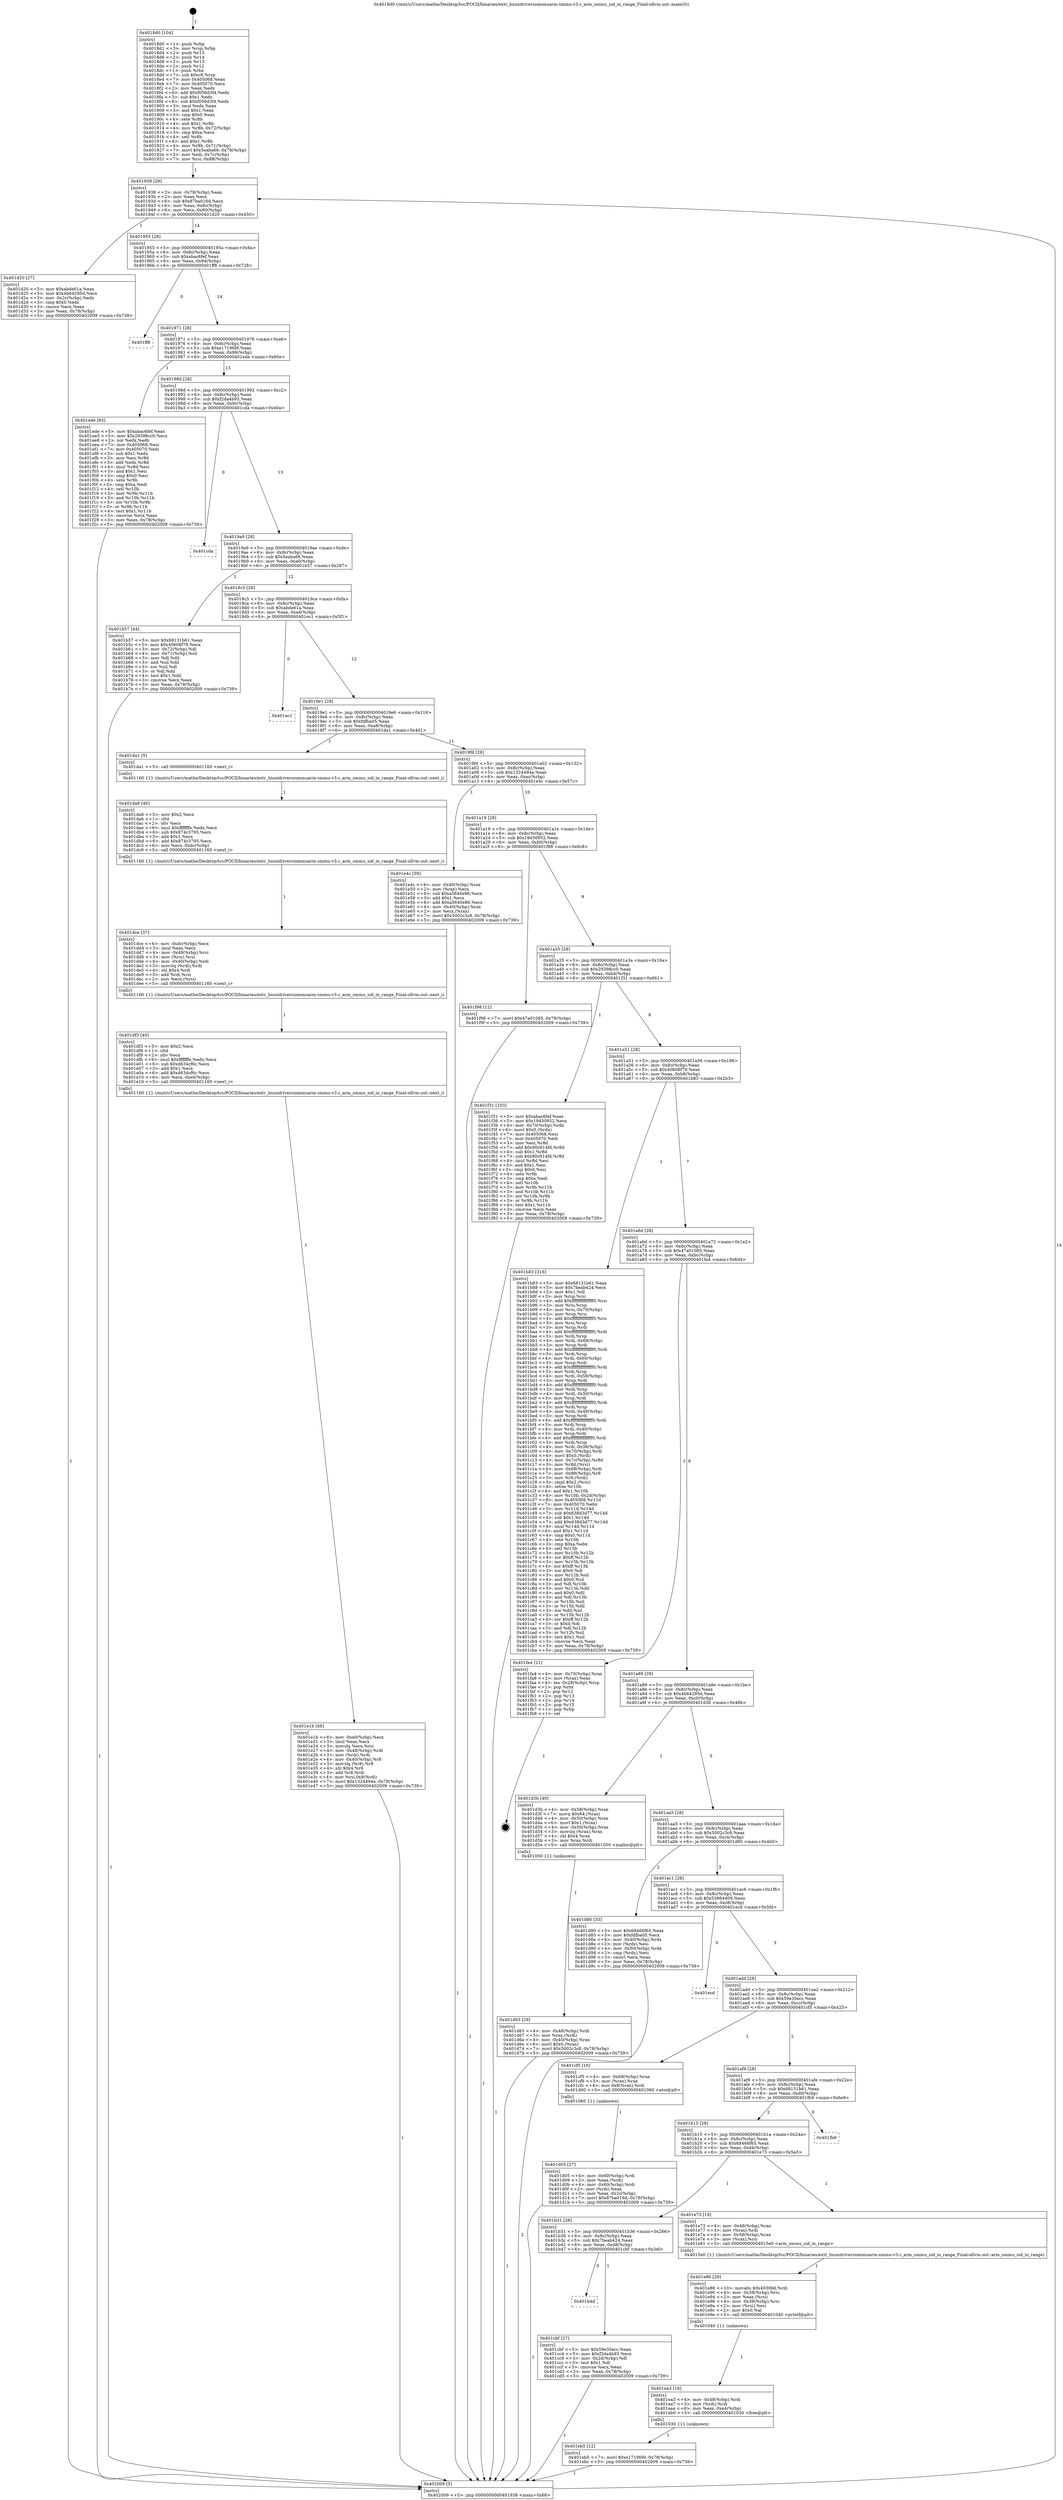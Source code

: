 digraph "0x4018d0" {
  label = "0x4018d0 (/mnt/c/Users/mathe/Desktop/tcc/POCII/binaries/extr_linuxdriversiommuarm-smmu-v3.c_arm_smmu_sid_in_range_Final-ollvm.out::main(0))"
  labelloc = "t"
  node[shape=record]

  Entry [label="",width=0.3,height=0.3,shape=circle,fillcolor=black,style=filled]
  "0x401938" [label="{
     0x401938 [29]\l
     | [instrs]\l
     &nbsp;&nbsp;0x401938 \<+3\>: mov -0x78(%rbp),%eax\l
     &nbsp;&nbsp;0x40193b \<+2\>: mov %eax,%ecx\l
     &nbsp;&nbsp;0x40193d \<+6\>: sub $0x87ba016d,%ecx\l
     &nbsp;&nbsp;0x401943 \<+6\>: mov %eax,-0x8c(%rbp)\l
     &nbsp;&nbsp;0x401949 \<+6\>: mov %ecx,-0x90(%rbp)\l
     &nbsp;&nbsp;0x40194f \<+6\>: je 0000000000401d20 \<main+0x450\>\l
  }"]
  "0x401d20" [label="{
     0x401d20 [27]\l
     | [instrs]\l
     &nbsp;&nbsp;0x401d20 \<+5\>: mov $0xabde61a,%eax\l
     &nbsp;&nbsp;0x401d25 \<+5\>: mov $0x4b64295d,%ecx\l
     &nbsp;&nbsp;0x401d2a \<+3\>: mov -0x2c(%rbp),%edx\l
     &nbsp;&nbsp;0x401d2d \<+3\>: cmp $0x0,%edx\l
     &nbsp;&nbsp;0x401d30 \<+3\>: cmove %ecx,%eax\l
     &nbsp;&nbsp;0x401d33 \<+3\>: mov %eax,-0x78(%rbp)\l
     &nbsp;&nbsp;0x401d36 \<+5\>: jmp 0000000000402009 \<main+0x739\>\l
  }"]
  "0x401955" [label="{
     0x401955 [28]\l
     | [instrs]\l
     &nbsp;&nbsp;0x401955 \<+5\>: jmp 000000000040195a \<main+0x8a\>\l
     &nbsp;&nbsp;0x40195a \<+6\>: mov -0x8c(%rbp),%eax\l
     &nbsp;&nbsp;0x401960 \<+5\>: sub $0xabac6fef,%eax\l
     &nbsp;&nbsp;0x401965 \<+6\>: mov %eax,-0x94(%rbp)\l
     &nbsp;&nbsp;0x40196b \<+6\>: je 0000000000401ff8 \<main+0x728\>\l
  }"]
  Exit [label="",width=0.3,height=0.3,shape=circle,fillcolor=black,style=filled,peripheries=2]
  "0x401ff8" [label="{
     0x401ff8\l
  }", style=dashed]
  "0x401971" [label="{
     0x401971 [28]\l
     | [instrs]\l
     &nbsp;&nbsp;0x401971 \<+5\>: jmp 0000000000401976 \<main+0xa6\>\l
     &nbsp;&nbsp;0x401976 \<+6\>: mov -0x8c(%rbp),%eax\l
     &nbsp;&nbsp;0x40197c \<+5\>: sub $0xe1719fd9,%eax\l
     &nbsp;&nbsp;0x401981 \<+6\>: mov %eax,-0x98(%rbp)\l
     &nbsp;&nbsp;0x401987 \<+6\>: je 0000000000401ede \<main+0x60e\>\l
  }"]
  "0x401eb5" [label="{
     0x401eb5 [12]\l
     | [instrs]\l
     &nbsp;&nbsp;0x401eb5 \<+7\>: movl $0xe1719fd9,-0x78(%rbp)\l
     &nbsp;&nbsp;0x401ebc \<+5\>: jmp 0000000000402009 \<main+0x739\>\l
  }"]
  "0x401ede" [label="{
     0x401ede [83]\l
     | [instrs]\l
     &nbsp;&nbsp;0x401ede \<+5\>: mov $0xabac6fef,%eax\l
     &nbsp;&nbsp;0x401ee3 \<+5\>: mov $0x29398cc0,%ecx\l
     &nbsp;&nbsp;0x401ee8 \<+2\>: xor %edx,%edx\l
     &nbsp;&nbsp;0x401eea \<+7\>: mov 0x405068,%esi\l
     &nbsp;&nbsp;0x401ef1 \<+7\>: mov 0x405070,%edi\l
     &nbsp;&nbsp;0x401ef8 \<+3\>: sub $0x1,%edx\l
     &nbsp;&nbsp;0x401efb \<+3\>: mov %esi,%r8d\l
     &nbsp;&nbsp;0x401efe \<+3\>: add %edx,%r8d\l
     &nbsp;&nbsp;0x401f01 \<+4\>: imul %r8d,%esi\l
     &nbsp;&nbsp;0x401f05 \<+3\>: and $0x1,%esi\l
     &nbsp;&nbsp;0x401f08 \<+3\>: cmp $0x0,%esi\l
     &nbsp;&nbsp;0x401f0b \<+4\>: sete %r9b\l
     &nbsp;&nbsp;0x401f0f \<+3\>: cmp $0xa,%edi\l
     &nbsp;&nbsp;0x401f12 \<+4\>: setl %r10b\l
     &nbsp;&nbsp;0x401f16 \<+3\>: mov %r9b,%r11b\l
     &nbsp;&nbsp;0x401f19 \<+3\>: and %r10b,%r11b\l
     &nbsp;&nbsp;0x401f1c \<+3\>: xor %r10b,%r9b\l
     &nbsp;&nbsp;0x401f1f \<+3\>: or %r9b,%r11b\l
     &nbsp;&nbsp;0x401f22 \<+4\>: test $0x1,%r11b\l
     &nbsp;&nbsp;0x401f26 \<+3\>: cmovne %ecx,%eax\l
     &nbsp;&nbsp;0x401f29 \<+3\>: mov %eax,-0x78(%rbp)\l
     &nbsp;&nbsp;0x401f2c \<+5\>: jmp 0000000000402009 \<main+0x739\>\l
  }"]
  "0x40198d" [label="{
     0x40198d [28]\l
     | [instrs]\l
     &nbsp;&nbsp;0x40198d \<+5\>: jmp 0000000000401992 \<main+0xc2\>\l
     &nbsp;&nbsp;0x401992 \<+6\>: mov -0x8c(%rbp),%eax\l
     &nbsp;&nbsp;0x401998 \<+5\>: sub $0xf2da4b93,%eax\l
     &nbsp;&nbsp;0x40199d \<+6\>: mov %eax,-0x9c(%rbp)\l
     &nbsp;&nbsp;0x4019a3 \<+6\>: je 0000000000401cda \<main+0x40a\>\l
  }"]
  "0x401ea3" [label="{
     0x401ea3 [18]\l
     | [instrs]\l
     &nbsp;&nbsp;0x401ea3 \<+4\>: mov -0x48(%rbp),%rdi\l
     &nbsp;&nbsp;0x401ea7 \<+3\>: mov (%rdi),%rdi\l
     &nbsp;&nbsp;0x401eaa \<+6\>: mov %eax,-0xe4(%rbp)\l
     &nbsp;&nbsp;0x401eb0 \<+5\>: call 0000000000401030 \<free@plt\>\l
     | [calls]\l
     &nbsp;&nbsp;0x401030 \{1\} (unknown)\l
  }"]
  "0x401cda" [label="{
     0x401cda\l
  }", style=dashed]
  "0x4019a9" [label="{
     0x4019a9 [28]\l
     | [instrs]\l
     &nbsp;&nbsp;0x4019a9 \<+5\>: jmp 00000000004019ae \<main+0xde\>\l
     &nbsp;&nbsp;0x4019ae \<+6\>: mov -0x8c(%rbp),%eax\l
     &nbsp;&nbsp;0x4019b4 \<+5\>: sub $0x5eaba66,%eax\l
     &nbsp;&nbsp;0x4019b9 \<+6\>: mov %eax,-0xa0(%rbp)\l
     &nbsp;&nbsp;0x4019bf \<+6\>: je 0000000000401b57 \<main+0x287\>\l
  }"]
  "0x401e86" [label="{
     0x401e86 [29]\l
     | [instrs]\l
     &nbsp;&nbsp;0x401e86 \<+10\>: movabs $0x4030b6,%rdi\l
     &nbsp;&nbsp;0x401e90 \<+4\>: mov -0x38(%rbp),%rsi\l
     &nbsp;&nbsp;0x401e94 \<+2\>: mov %eax,(%rsi)\l
     &nbsp;&nbsp;0x401e96 \<+4\>: mov -0x38(%rbp),%rsi\l
     &nbsp;&nbsp;0x401e9a \<+2\>: mov (%rsi),%esi\l
     &nbsp;&nbsp;0x401e9c \<+2\>: mov $0x0,%al\l
     &nbsp;&nbsp;0x401e9e \<+5\>: call 0000000000401040 \<printf@plt\>\l
     | [calls]\l
     &nbsp;&nbsp;0x401040 \{1\} (unknown)\l
  }"]
  "0x401b57" [label="{
     0x401b57 [44]\l
     | [instrs]\l
     &nbsp;&nbsp;0x401b57 \<+5\>: mov $0x68131b61,%eax\l
     &nbsp;&nbsp;0x401b5c \<+5\>: mov $0x40608f79,%ecx\l
     &nbsp;&nbsp;0x401b61 \<+3\>: mov -0x72(%rbp),%dl\l
     &nbsp;&nbsp;0x401b64 \<+4\>: mov -0x71(%rbp),%sil\l
     &nbsp;&nbsp;0x401b68 \<+3\>: mov %dl,%dil\l
     &nbsp;&nbsp;0x401b6b \<+3\>: and %sil,%dil\l
     &nbsp;&nbsp;0x401b6e \<+3\>: xor %sil,%dl\l
     &nbsp;&nbsp;0x401b71 \<+3\>: or %dl,%dil\l
     &nbsp;&nbsp;0x401b74 \<+4\>: test $0x1,%dil\l
     &nbsp;&nbsp;0x401b78 \<+3\>: cmovne %ecx,%eax\l
     &nbsp;&nbsp;0x401b7b \<+3\>: mov %eax,-0x78(%rbp)\l
     &nbsp;&nbsp;0x401b7e \<+5\>: jmp 0000000000402009 \<main+0x739\>\l
  }"]
  "0x4019c5" [label="{
     0x4019c5 [28]\l
     | [instrs]\l
     &nbsp;&nbsp;0x4019c5 \<+5\>: jmp 00000000004019ca \<main+0xfa\>\l
     &nbsp;&nbsp;0x4019ca \<+6\>: mov -0x8c(%rbp),%eax\l
     &nbsp;&nbsp;0x4019d0 \<+5\>: sub $0xabde61a,%eax\l
     &nbsp;&nbsp;0x4019d5 \<+6\>: mov %eax,-0xa4(%rbp)\l
     &nbsp;&nbsp;0x4019db \<+6\>: je 0000000000401ec1 \<main+0x5f1\>\l
  }"]
  "0x402009" [label="{
     0x402009 [5]\l
     | [instrs]\l
     &nbsp;&nbsp;0x402009 \<+5\>: jmp 0000000000401938 \<main+0x68\>\l
  }"]
  "0x4018d0" [label="{
     0x4018d0 [104]\l
     | [instrs]\l
     &nbsp;&nbsp;0x4018d0 \<+1\>: push %rbp\l
     &nbsp;&nbsp;0x4018d1 \<+3\>: mov %rsp,%rbp\l
     &nbsp;&nbsp;0x4018d4 \<+2\>: push %r15\l
     &nbsp;&nbsp;0x4018d6 \<+2\>: push %r14\l
     &nbsp;&nbsp;0x4018d8 \<+2\>: push %r13\l
     &nbsp;&nbsp;0x4018da \<+2\>: push %r12\l
     &nbsp;&nbsp;0x4018dc \<+1\>: push %rbx\l
     &nbsp;&nbsp;0x4018dd \<+7\>: sub $0xc8,%rsp\l
     &nbsp;&nbsp;0x4018e4 \<+7\>: mov 0x405068,%eax\l
     &nbsp;&nbsp;0x4018eb \<+7\>: mov 0x405070,%ecx\l
     &nbsp;&nbsp;0x4018f2 \<+2\>: mov %eax,%edx\l
     &nbsp;&nbsp;0x4018f4 \<+6\>: add $0xf056d3f4,%edx\l
     &nbsp;&nbsp;0x4018fa \<+3\>: sub $0x1,%edx\l
     &nbsp;&nbsp;0x4018fd \<+6\>: sub $0xf056d3f4,%edx\l
     &nbsp;&nbsp;0x401903 \<+3\>: imul %edx,%eax\l
     &nbsp;&nbsp;0x401906 \<+3\>: and $0x1,%eax\l
     &nbsp;&nbsp;0x401909 \<+3\>: cmp $0x0,%eax\l
     &nbsp;&nbsp;0x40190c \<+4\>: sete %r8b\l
     &nbsp;&nbsp;0x401910 \<+4\>: and $0x1,%r8b\l
     &nbsp;&nbsp;0x401914 \<+4\>: mov %r8b,-0x72(%rbp)\l
     &nbsp;&nbsp;0x401918 \<+3\>: cmp $0xa,%ecx\l
     &nbsp;&nbsp;0x40191b \<+4\>: setl %r8b\l
     &nbsp;&nbsp;0x40191f \<+4\>: and $0x1,%r8b\l
     &nbsp;&nbsp;0x401923 \<+4\>: mov %r8b,-0x71(%rbp)\l
     &nbsp;&nbsp;0x401927 \<+7\>: movl $0x5eaba66,-0x78(%rbp)\l
     &nbsp;&nbsp;0x40192e \<+3\>: mov %edi,-0x7c(%rbp)\l
     &nbsp;&nbsp;0x401931 \<+7\>: mov %rsi,-0x88(%rbp)\l
  }"]
  "0x401e1b" [label="{
     0x401e1b [49]\l
     | [instrs]\l
     &nbsp;&nbsp;0x401e1b \<+6\>: mov -0xe0(%rbp),%ecx\l
     &nbsp;&nbsp;0x401e21 \<+3\>: imul %eax,%ecx\l
     &nbsp;&nbsp;0x401e24 \<+3\>: movslq %ecx,%rsi\l
     &nbsp;&nbsp;0x401e27 \<+4\>: mov -0x48(%rbp),%rdi\l
     &nbsp;&nbsp;0x401e2b \<+3\>: mov (%rdi),%rdi\l
     &nbsp;&nbsp;0x401e2e \<+4\>: mov -0x40(%rbp),%r8\l
     &nbsp;&nbsp;0x401e32 \<+3\>: movslq (%r8),%r8\l
     &nbsp;&nbsp;0x401e35 \<+4\>: shl $0x4,%r8\l
     &nbsp;&nbsp;0x401e39 \<+3\>: add %r8,%rdi\l
     &nbsp;&nbsp;0x401e3c \<+4\>: mov %rsi,0x8(%rdi)\l
     &nbsp;&nbsp;0x401e40 \<+7\>: movl $0x1324494a,-0x78(%rbp)\l
     &nbsp;&nbsp;0x401e47 \<+5\>: jmp 0000000000402009 \<main+0x739\>\l
  }"]
  "0x401ec1" [label="{
     0x401ec1\l
  }", style=dashed]
  "0x4019e1" [label="{
     0x4019e1 [28]\l
     | [instrs]\l
     &nbsp;&nbsp;0x4019e1 \<+5\>: jmp 00000000004019e6 \<main+0x116\>\l
     &nbsp;&nbsp;0x4019e6 \<+6\>: mov -0x8c(%rbp),%eax\l
     &nbsp;&nbsp;0x4019ec \<+5\>: sub $0xfdfba05,%eax\l
     &nbsp;&nbsp;0x4019f1 \<+6\>: mov %eax,-0xa8(%rbp)\l
     &nbsp;&nbsp;0x4019f7 \<+6\>: je 0000000000401da1 \<main+0x4d1\>\l
  }"]
  "0x401df3" [label="{
     0x401df3 [40]\l
     | [instrs]\l
     &nbsp;&nbsp;0x401df3 \<+5\>: mov $0x2,%ecx\l
     &nbsp;&nbsp;0x401df8 \<+1\>: cltd\l
     &nbsp;&nbsp;0x401df9 \<+2\>: idiv %ecx\l
     &nbsp;&nbsp;0x401dfb \<+6\>: imul $0xfffffffe,%edx,%ecx\l
     &nbsp;&nbsp;0x401e01 \<+6\>: sub $0xd634cf6c,%ecx\l
     &nbsp;&nbsp;0x401e07 \<+3\>: add $0x1,%ecx\l
     &nbsp;&nbsp;0x401e0a \<+6\>: add $0xd634cf6c,%ecx\l
     &nbsp;&nbsp;0x401e10 \<+6\>: mov %ecx,-0xe0(%rbp)\l
     &nbsp;&nbsp;0x401e16 \<+5\>: call 0000000000401160 \<next_i\>\l
     | [calls]\l
     &nbsp;&nbsp;0x401160 \{1\} (/mnt/c/Users/mathe/Desktop/tcc/POCII/binaries/extr_linuxdriversiommuarm-smmu-v3.c_arm_smmu_sid_in_range_Final-ollvm.out::next_i)\l
  }"]
  "0x401da1" [label="{
     0x401da1 [5]\l
     | [instrs]\l
     &nbsp;&nbsp;0x401da1 \<+5\>: call 0000000000401160 \<next_i\>\l
     | [calls]\l
     &nbsp;&nbsp;0x401160 \{1\} (/mnt/c/Users/mathe/Desktop/tcc/POCII/binaries/extr_linuxdriversiommuarm-smmu-v3.c_arm_smmu_sid_in_range_Final-ollvm.out::next_i)\l
  }"]
  "0x4019fd" [label="{
     0x4019fd [28]\l
     | [instrs]\l
     &nbsp;&nbsp;0x4019fd \<+5\>: jmp 0000000000401a02 \<main+0x132\>\l
     &nbsp;&nbsp;0x401a02 \<+6\>: mov -0x8c(%rbp),%eax\l
     &nbsp;&nbsp;0x401a08 \<+5\>: sub $0x1324494a,%eax\l
     &nbsp;&nbsp;0x401a0d \<+6\>: mov %eax,-0xac(%rbp)\l
     &nbsp;&nbsp;0x401a13 \<+6\>: je 0000000000401e4c \<main+0x57c\>\l
  }"]
  "0x401dce" [label="{
     0x401dce [37]\l
     | [instrs]\l
     &nbsp;&nbsp;0x401dce \<+6\>: mov -0xdc(%rbp),%ecx\l
     &nbsp;&nbsp;0x401dd4 \<+3\>: imul %eax,%ecx\l
     &nbsp;&nbsp;0x401dd7 \<+4\>: mov -0x48(%rbp),%rsi\l
     &nbsp;&nbsp;0x401ddb \<+3\>: mov (%rsi),%rsi\l
     &nbsp;&nbsp;0x401dde \<+4\>: mov -0x40(%rbp),%rdi\l
     &nbsp;&nbsp;0x401de2 \<+3\>: movslq (%rdi),%rdi\l
     &nbsp;&nbsp;0x401de5 \<+4\>: shl $0x4,%rdi\l
     &nbsp;&nbsp;0x401de9 \<+3\>: add %rdi,%rsi\l
     &nbsp;&nbsp;0x401dec \<+2\>: mov %ecx,(%rsi)\l
     &nbsp;&nbsp;0x401dee \<+5\>: call 0000000000401160 \<next_i\>\l
     | [calls]\l
     &nbsp;&nbsp;0x401160 \{1\} (/mnt/c/Users/mathe/Desktop/tcc/POCII/binaries/extr_linuxdriversiommuarm-smmu-v3.c_arm_smmu_sid_in_range_Final-ollvm.out::next_i)\l
  }"]
  "0x401e4c" [label="{
     0x401e4c [39]\l
     | [instrs]\l
     &nbsp;&nbsp;0x401e4c \<+4\>: mov -0x40(%rbp),%rax\l
     &nbsp;&nbsp;0x401e50 \<+2\>: mov (%rax),%ecx\l
     &nbsp;&nbsp;0x401e52 \<+6\>: sub $0xa5640e86,%ecx\l
     &nbsp;&nbsp;0x401e58 \<+3\>: add $0x1,%ecx\l
     &nbsp;&nbsp;0x401e5b \<+6\>: add $0xa5640e86,%ecx\l
     &nbsp;&nbsp;0x401e61 \<+4\>: mov -0x40(%rbp),%rax\l
     &nbsp;&nbsp;0x401e65 \<+2\>: mov %ecx,(%rax)\l
     &nbsp;&nbsp;0x401e67 \<+7\>: movl $0x5002c3c8,-0x78(%rbp)\l
     &nbsp;&nbsp;0x401e6e \<+5\>: jmp 0000000000402009 \<main+0x739\>\l
  }"]
  "0x401a19" [label="{
     0x401a19 [28]\l
     | [instrs]\l
     &nbsp;&nbsp;0x401a19 \<+5\>: jmp 0000000000401a1e \<main+0x14e\>\l
     &nbsp;&nbsp;0x401a1e \<+6\>: mov -0x8c(%rbp),%eax\l
     &nbsp;&nbsp;0x401a24 \<+5\>: sub $0x19430952,%eax\l
     &nbsp;&nbsp;0x401a29 \<+6\>: mov %eax,-0xb0(%rbp)\l
     &nbsp;&nbsp;0x401a2f \<+6\>: je 0000000000401f98 \<main+0x6c8\>\l
  }"]
  "0x401da6" [label="{
     0x401da6 [40]\l
     | [instrs]\l
     &nbsp;&nbsp;0x401da6 \<+5\>: mov $0x2,%ecx\l
     &nbsp;&nbsp;0x401dab \<+1\>: cltd\l
     &nbsp;&nbsp;0x401dac \<+2\>: idiv %ecx\l
     &nbsp;&nbsp;0x401dae \<+6\>: imul $0xfffffffe,%edx,%ecx\l
     &nbsp;&nbsp;0x401db4 \<+6\>: sub $0x874c3795,%ecx\l
     &nbsp;&nbsp;0x401dba \<+3\>: add $0x1,%ecx\l
     &nbsp;&nbsp;0x401dbd \<+6\>: add $0x874c3795,%ecx\l
     &nbsp;&nbsp;0x401dc3 \<+6\>: mov %ecx,-0xdc(%rbp)\l
     &nbsp;&nbsp;0x401dc9 \<+5\>: call 0000000000401160 \<next_i\>\l
     | [calls]\l
     &nbsp;&nbsp;0x401160 \{1\} (/mnt/c/Users/mathe/Desktop/tcc/POCII/binaries/extr_linuxdriversiommuarm-smmu-v3.c_arm_smmu_sid_in_range_Final-ollvm.out::next_i)\l
  }"]
  "0x401f98" [label="{
     0x401f98 [12]\l
     | [instrs]\l
     &nbsp;&nbsp;0x401f98 \<+7\>: movl $0x47a01085,-0x78(%rbp)\l
     &nbsp;&nbsp;0x401f9f \<+5\>: jmp 0000000000402009 \<main+0x739\>\l
  }"]
  "0x401a35" [label="{
     0x401a35 [28]\l
     | [instrs]\l
     &nbsp;&nbsp;0x401a35 \<+5\>: jmp 0000000000401a3a \<main+0x16a\>\l
     &nbsp;&nbsp;0x401a3a \<+6\>: mov -0x8c(%rbp),%eax\l
     &nbsp;&nbsp;0x401a40 \<+5\>: sub $0x29398cc0,%eax\l
     &nbsp;&nbsp;0x401a45 \<+6\>: mov %eax,-0xb4(%rbp)\l
     &nbsp;&nbsp;0x401a4b \<+6\>: je 0000000000401f31 \<main+0x661\>\l
  }"]
  "0x401d63" [label="{
     0x401d63 [29]\l
     | [instrs]\l
     &nbsp;&nbsp;0x401d63 \<+4\>: mov -0x48(%rbp),%rdi\l
     &nbsp;&nbsp;0x401d67 \<+3\>: mov %rax,(%rdi)\l
     &nbsp;&nbsp;0x401d6a \<+4\>: mov -0x40(%rbp),%rax\l
     &nbsp;&nbsp;0x401d6e \<+6\>: movl $0x0,(%rax)\l
     &nbsp;&nbsp;0x401d74 \<+7\>: movl $0x5002c3c8,-0x78(%rbp)\l
     &nbsp;&nbsp;0x401d7b \<+5\>: jmp 0000000000402009 \<main+0x739\>\l
  }"]
  "0x401f31" [label="{
     0x401f31 [103]\l
     | [instrs]\l
     &nbsp;&nbsp;0x401f31 \<+5\>: mov $0xabac6fef,%eax\l
     &nbsp;&nbsp;0x401f36 \<+5\>: mov $0x19430952,%ecx\l
     &nbsp;&nbsp;0x401f3b \<+4\>: mov -0x70(%rbp),%rdx\l
     &nbsp;&nbsp;0x401f3f \<+6\>: movl $0x0,(%rdx)\l
     &nbsp;&nbsp;0x401f45 \<+7\>: mov 0x405068,%esi\l
     &nbsp;&nbsp;0x401f4c \<+7\>: mov 0x405070,%edi\l
     &nbsp;&nbsp;0x401f53 \<+3\>: mov %esi,%r8d\l
     &nbsp;&nbsp;0x401f56 \<+7\>: add $0x90c914fd,%r8d\l
     &nbsp;&nbsp;0x401f5d \<+4\>: sub $0x1,%r8d\l
     &nbsp;&nbsp;0x401f61 \<+7\>: sub $0x90c914fd,%r8d\l
     &nbsp;&nbsp;0x401f68 \<+4\>: imul %r8d,%esi\l
     &nbsp;&nbsp;0x401f6c \<+3\>: and $0x1,%esi\l
     &nbsp;&nbsp;0x401f6f \<+3\>: cmp $0x0,%esi\l
     &nbsp;&nbsp;0x401f72 \<+4\>: sete %r9b\l
     &nbsp;&nbsp;0x401f76 \<+3\>: cmp $0xa,%edi\l
     &nbsp;&nbsp;0x401f79 \<+4\>: setl %r10b\l
     &nbsp;&nbsp;0x401f7d \<+3\>: mov %r9b,%r11b\l
     &nbsp;&nbsp;0x401f80 \<+3\>: and %r10b,%r11b\l
     &nbsp;&nbsp;0x401f83 \<+3\>: xor %r10b,%r9b\l
     &nbsp;&nbsp;0x401f86 \<+3\>: or %r9b,%r11b\l
     &nbsp;&nbsp;0x401f89 \<+4\>: test $0x1,%r11b\l
     &nbsp;&nbsp;0x401f8d \<+3\>: cmovne %ecx,%eax\l
     &nbsp;&nbsp;0x401f90 \<+3\>: mov %eax,-0x78(%rbp)\l
     &nbsp;&nbsp;0x401f93 \<+5\>: jmp 0000000000402009 \<main+0x739\>\l
  }"]
  "0x401a51" [label="{
     0x401a51 [28]\l
     | [instrs]\l
     &nbsp;&nbsp;0x401a51 \<+5\>: jmp 0000000000401a56 \<main+0x186\>\l
     &nbsp;&nbsp;0x401a56 \<+6\>: mov -0x8c(%rbp),%eax\l
     &nbsp;&nbsp;0x401a5c \<+5\>: sub $0x40608f79,%eax\l
     &nbsp;&nbsp;0x401a61 \<+6\>: mov %eax,-0xb8(%rbp)\l
     &nbsp;&nbsp;0x401a67 \<+6\>: je 0000000000401b83 \<main+0x2b3\>\l
  }"]
  "0x401d05" [label="{
     0x401d05 [27]\l
     | [instrs]\l
     &nbsp;&nbsp;0x401d05 \<+4\>: mov -0x60(%rbp),%rdi\l
     &nbsp;&nbsp;0x401d09 \<+2\>: mov %eax,(%rdi)\l
     &nbsp;&nbsp;0x401d0b \<+4\>: mov -0x60(%rbp),%rdi\l
     &nbsp;&nbsp;0x401d0f \<+2\>: mov (%rdi),%eax\l
     &nbsp;&nbsp;0x401d11 \<+3\>: mov %eax,-0x2c(%rbp)\l
     &nbsp;&nbsp;0x401d14 \<+7\>: movl $0x87ba016d,-0x78(%rbp)\l
     &nbsp;&nbsp;0x401d1b \<+5\>: jmp 0000000000402009 \<main+0x739\>\l
  }"]
  "0x401b83" [label="{
     0x401b83 [316]\l
     | [instrs]\l
     &nbsp;&nbsp;0x401b83 \<+5\>: mov $0x68131b61,%eax\l
     &nbsp;&nbsp;0x401b88 \<+5\>: mov $0x7beab424,%ecx\l
     &nbsp;&nbsp;0x401b8d \<+2\>: mov $0x1,%dl\l
     &nbsp;&nbsp;0x401b8f \<+3\>: mov %rsp,%rsi\l
     &nbsp;&nbsp;0x401b92 \<+4\>: add $0xfffffffffffffff0,%rsi\l
     &nbsp;&nbsp;0x401b96 \<+3\>: mov %rsi,%rsp\l
     &nbsp;&nbsp;0x401b99 \<+4\>: mov %rsi,-0x70(%rbp)\l
     &nbsp;&nbsp;0x401b9d \<+3\>: mov %rsp,%rsi\l
     &nbsp;&nbsp;0x401ba0 \<+4\>: add $0xfffffffffffffff0,%rsi\l
     &nbsp;&nbsp;0x401ba4 \<+3\>: mov %rsi,%rsp\l
     &nbsp;&nbsp;0x401ba7 \<+3\>: mov %rsp,%rdi\l
     &nbsp;&nbsp;0x401baa \<+4\>: add $0xfffffffffffffff0,%rdi\l
     &nbsp;&nbsp;0x401bae \<+3\>: mov %rdi,%rsp\l
     &nbsp;&nbsp;0x401bb1 \<+4\>: mov %rdi,-0x68(%rbp)\l
     &nbsp;&nbsp;0x401bb5 \<+3\>: mov %rsp,%rdi\l
     &nbsp;&nbsp;0x401bb8 \<+4\>: add $0xfffffffffffffff0,%rdi\l
     &nbsp;&nbsp;0x401bbc \<+3\>: mov %rdi,%rsp\l
     &nbsp;&nbsp;0x401bbf \<+4\>: mov %rdi,-0x60(%rbp)\l
     &nbsp;&nbsp;0x401bc3 \<+3\>: mov %rsp,%rdi\l
     &nbsp;&nbsp;0x401bc6 \<+4\>: add $0xfffffffffffffff0,%rdi\l
     &nbsp;&nbsp;0x401bca \<+3\>: mov %rdi,%rsp\l
     &nbsp;&nbsp;0x401bcd \<+4\>: mov %rdi,-0x58(%rbp)\l
     &nbsp;&nbsp;0x401bd1 \<+3\>: mov %rsp,%rdi\l
     &nbsp;&nbsp;0x401bd4 \<+4\>: add $0xfffffffffffffff0,%rdi\l
     &nbsp;&nbsp;0x401bd8 \<+3\>: mov %rdi,%rsp\l
     &nbsp;&nbsp;0x401bdb \<+4\>: mov %rdi,-0x50(%rbp)\l
     &nbsp;&nbsp;0x401bdf \<+3\>: mov %rsp,%rdi\l
     &nbsp;&nbsp;0x401be2 \<+4\>: add $0xfffffffffffffff0,%rdi\l
     &nbsp;&nbsp;0x401be6 \<+3\>: mov %rdi,%rsp\l
     &nbsp;&nbsp;0x401be9 \<+4\>: mov %rdi,-0x48(%rbp)\l
     &nbsp;&nbsp;0x401bed \<+3\>: mov %rsp,%rdi\l
     &nbsp;&nbsp;0x401bf0 \<+4\>: add $0xfffffffffffffff0,%rdi\l
     &nbsp;&nbsp;0x401bf4 \<+3\>: mov %rdi,%rsp\l
     &nbsp;&nbsp;0x401bf7 \<+4\>: mov %rdi,-0x40(%rbp)\l
     &nbsp;&nbsp;0x401bfb \<+3\>: mov %rsp,%rdi\l
     &nbsp;&nbsp;0x401bfe \<+4\>: add $0xfffffffffffffff0,%rdi\l
     &nbsp;&nbsp;0x401c02 \<+3\>: mov %rdi,%rsp\l
     &nbsp;&nbsp;0x401c05 \<+4\>: mov %rdi,-0x38(%rbp)\l
     &nbsp;&nbsp;0x401c09 \<+4\>: mov -0x70(%rbp),%rdi\l
     &nbsp;&nbsp;0x401c0d \<+6\>: movl $0x0,(%rdi)\l
     &nbsp;&nbsp;0x401c13 \<+4\>: mov -0x7c(%rbp),%r8d\l
     &nbsp;&nbsp;0x401c17 \<+3\>: mov %r8d,(%rsi)\l
     &nbsp;&nbsp;0x401c1a \<+4\>: mov -0x68(%rbp),%rdi\l
     &nbsp;&nbsp;0x401c1e \<+7\>: mov -0x88(%rbp),%r9\l
     &nbsp;&nbsp;0x401c25 \<+3\>: mov %r9,(%rdi)\l
     &nbsp;&nbsp;0x401c28 \<+3\>: cmpl $0x2,(%rsi)\l
     &nbsp;&nbsp;0x401c2b \<+4\>: setne %r10b\l
     &nbsp;&nbsp;0x401c2f \<+4\>: and $0x1,%r10b\l
     &nbsp;&nbsp;0x401c33 \<+4\>: mov %r10b,-0x2d(%rbp)\l
     &nbsp;&nbsp;0x401c37 \<+8\>: mov 0x405068,%r11d\l
     &nbsp;&nbsp;0x401c3f \<+7\>: mov 0x405070,%ebx\l
     &nbsp;&nbsp;0x401c46 \<+3\>: mov %r11d,%r14d\l
     &nbsp;&nbsp;0x401c49 \<+7\>: sub $0x638d3d77,%r14d\l
     &nbsp;&nbsp;0x401c50 \<+4\>: sub $0x1,%r14d\l
     &nbsp;&nbsp;0x401c54 \<+7\>: add $0x638d3d77,%r14d\l
     &nbsp;&nbsp;0x401c5b \<+4\>: imul %r14d,%r11d\l
     &nbsp;&nbsp;0x401c5f \<+4\>: and $0x1,%r11d\l
     &nbsp;&nbsp;0x401c63 \<+4\>: cmp $0x0,%r11d\l
     &nbsp;&nbsp;0x401c67 \<+4\>: sete %r10b\l
     &nbsp;&nbsp;0x401c6b \<+3\>: cmp $0xa,%ebx\l
     &nbsp;&nbsp;0x401c6e \<+4\>: setl %r15b\l
     &nbsp;&nbsp;0x401c72 \<+3\>: mov %r10b,%r12b\l
     &nbsp;&nbsp;0x401c75 \<+4\>: xor $0xff,%r12b\l
     &nbsp;&nbsp;0x401c79 \<+3\>: mov %r15b,%r13b\l
     &nbsp;&nbsp;0x401c7c \<+4\>: xor $0xff,%r13b\l
     &nbsp;&nbsp;0x401c80 \<+3\>: xor $0x0,%dl\l
     &nbsp;&nbsp;0x401c83 \<+3\>: mov %r12b,%sil\l
     &nbsp;&nbsp;0x401c86 \<+4\>: and $0x0,%sil\l
     &nbsp;&nbsp;0x401c8a \<+3\>: and %dl,%r10b\l
     &nbsp;&nbsp;0x401c8d \<+3\>: mov %r13b,%dil\l
     &nbsp;&nbsp;0x401c90 \<+4\>: and $0x0,%dil\l
     &nbsp;&nbsp;0x401c94 \<+3\>: and %dl,%r15b\l
     &nbsp;&nbsp;0x401c97 \<+3\>: or %r10b,%sil\l
     &nbsp;&nbsp;0x401c9a \<+3\>: or %r15b,%dil\l
     &nbsp;&nbsp;0x401c9d \<+3\>: xor %dil,%sil\l
     &nbsp;&nbsp;0x401ca0 \<+3\>: or %r13b,%r12b\l
     &nbsp;&nbsp;0x401ca3 \<+4\>: xor $0xff,%r12b\l
     &nbsp;&nbsp;0x401ca7 \<+3\>: or $0x0,%dl\l
     &nbsp;&nbsp;0x401caa \<+3\>: and %dl,%r12b\l
     &nbsp;&nbsp;0x401cad \<+3\>: or %r12b,%sil\l
     &nbsp;&nbsp;0x401cb0 \<+4\>: test $0x1,%sil\l
     &nbsp;&nbsp;0x401cb4 \<+3\>: cmovne %ecx,%eax\l
     &nbsp;&nbsp;0x401cb7 \<+3\>: mov %eax,-0x78(%rbp)\l
     &nbsp;&nbsp;0x401cba \<+5\>: jmp 0000000000402009 \<main+0x739\>\l
  }"]
  "0x401a6d" [label="{
     0x401a6d [28]\l
     | [instrs]\l
     &nbsp;&nbsp;0x401a6d \<+5\>: jmp 0000000000401a72 \<main+0x1a2\>\l
     &nbsp;&nbsp;0x401a72 \<+6\>: mov -0x8c(%rbp),%eax\l
     &nbsp;&nbsp;0x401a78 \<+5\>: sub $0x47a01085,%eax\l
     &nbsp;&nbsp;0x401a7d \<+6\>: mov %eax,-0xbc(%rbp)\l
     &nbsp;&nbsp;0x401a83 \<+6\>: je 0000000000401fa4 \<main+0x6d4\>\l
  }"]
  "0x401b4d" [label="{
     0x401b4d\l
  }", style=dashed]
  "0x401cbf" [label="{
     0x401cbf [27]\l
     | [instrs]\l
     &nbsp;&nbsp;0x401cbf \<+5\>: mov $0x59e35ecc,%eax\l
     &nbsp;&nbsp;0x401cc4 \<+5\>: mov $0xf2da4b93,%ecx\l
     &nbsp;&nbsp;0x401cc9 \<+3\>: mov -0x2d(%rbp),%dl\l
     &nbsp;&nbsp;0x401ccc \<+3\>: test $0x1,%dl\l
     &nbsp;&nbsp;0x401ccf \<+3\>: cmovne %ecx,%eax\l
     &nbsp;&nbsp;0x401cd2 \<+3\>: mov %eax,-0x78(%rbp)\l
     &nbsp;&nbsp;0x401cd5 \<+5\>: jmp 0000000000402009 \<main+0x739\>\l
  }"]
  "0x401fa4" [label="{
     0x401fa4 [21]\l
     | [instrs]\l
     &nbsp;&nbsp;0x401fa4 \<+4\>: mov -0x70(%rbp),%rax\l
     &nbsp;&nbsp;0x401fa8 \<+2\>: mov (%rax),%eax\l
     &nbsp;&nbsp;0x401faa \<+4\>: lea -0x28(%rbp),%rsp\l
     &nbsp;&nbsp;0x401fae \<+1\>: pop %rbx\l
     &nbsp;&nbsp;0x401faf \<+2\>: pop %r12\l
     &nbsp;&nbsp;0x401fb1 \<+2\>: pop %r13\l
     &nbsp;&nbsp;0x401fb3 \<+2\>: pop %r14\l
     &nbsp;&nbsp;0x401fb5 \<+2\>: pop %r15\l
     &nbsp;&nbsp;0x401fb7 \<+1\>: pop %rbp\l
     &nbsp;&nbsp;0x401fb8 \<+1\>: ret\l
  }"]
  "0x401a89" [label="{
     0x401a89 [28]\l
     | [instrs]\l
     &nbsp;&nbsp;0x401a89 \<+5\>: jmp 0000000000401a8e \<main+0x1be\>\l
     &nbsp;&nbsp;0x401a8e \<+6\>: mov -0x8c(%rbp),%eax\l
     &nbsp;&nbsp;0x401a94 \<+5\>: sub $0x4b64295d,%eax\l
     &nbsp;&nbsp;0x401a99 \<+6\>: mov %eax,-0xc0(%rbp)\l
     &nbsp;&nbsp;0x401a9f \<+6\>: je 0000000000401d3b \<main+0x46b\>\l
  }"]
  "0x401b31" [label="{
     0x401b31 [28]\l
     | [instrs]\l
     &nbsp;&nbsp;0x401b31 \<+5\>: jmp 0000000000401b36 \<main+0x266\>\l
     &nbsp;&nbsp;0x401b36 \<+6\>: mov -0x8c(%rbp),%eax\l
     &nbsp;&nbsp;0x401b3c \<+5\>: sub $0x7beab424,%eax\l
     &nbsp;&nbsp;0x401b41 \<+6\>: mov %eax,-0xd8(%rbp)\l
     &nbsp;&nbsp;0x401b47 \<+6\>: je 0000000000401cbf \<main+0x3ef\>\l
  }"]
  "0x401d3b" [label="{
     0x401d3b [40]\l
     | [instrs]\l
     &nbsp;&nbsp;0x401d3b \<+4\>: mov -0x58(%rbp),%rax\l
     &nbsp;&nbsp;0x401d3f \<+7\>: movq $0x64,(%rax)\l
     &nbsp;&nbsp;0x401d46 \<+4\>: mov -0x50(%rbp),%rax\l
     &nbsp;&nbsp;0x401d4a \<+6\>: movl $0x1,(%rax)\l
     &nbsp;&nbsp;0x401d50 \<+4\>: mov -0x50(%rbp),%rax\l
     &nbsp;&nbsp;0x401d54 \<+3\>: movslq (%rax),%rax\l
     &nbsp;&nbsp;0x401d57 \<+4\>: shl $0x4,%rax\l
     &nbsp;&nbsp;0x401d5b \<+3\>: mov %rax,%rdi\l
     &nbsp;&nbsp;0x401d5e \<+5\>: call 0000000000401050 \<malloc@plt\>\l
     | [calls]\l
     &nbsp;&nbsp;0x401050 \{1\} (unknown)\l
  }"]
  "0x401aa5" [label="{
     0x401aa5 [28]\l
     | [instrs]\l
     &nbsp;&nbsp;0x401aa5 \<+5\>: jmp 0000000000401aaa \<main+0x1da\>\l
     &nbsp;&nbsp;0x401aaa \<+6\>: mov -0x8c(%rbp),%eax\l
     &nbsp;&nbsp;0x401ab0 \<+5\>: sub $0x5002c3c8,%eax\l
     &nbsp;&nbsp;0x401ab5 \<+6\>: mov %eax,-0xc4(%rbp)\l
     &nbsp;&nbsp;0x401abb \<+6\>: je 0000000000401d80 \<main+0x4b0\>\l
  }"]
  "0x401e73" [label="{
     0x401e73 [19]\l
     | [instrs]\l
     &nbsp;&nbsp;0x401e73 \<+4\>: mov -0x48(%rbp),%rax\l
     &nbsp;&nbsp;0x401e77 \<+3\>: mov (%rax),%rdi\l
     &nbsp;&nbsp;0x401e7a \<+4\>: mov -0x58(%rbp),%rax\l
     &nbsp;&nbsp;0x401e7e \<+3\>: mov (%rax),%rsi\l
     &nbsp;&nbsp;0x401e81 \<+5\>: call 00000000004015e0 \<arm_smmu_sid_in_range\>\l
     | [calls]\l
     &nbsp;&nbsp;0x4015e0 \{1\} (/mnt/c/Users/mathe/Desktop/tcc/POCII/binaries/extr_linuxdriversiommuarm-smmu-v3.c_arm_smmu_sid_in_range_Final-ollvm.out::arm_smmu_sid_in_range)\l
  }"]
  "0x401d80" [label="{
     0x401d80 [33]\l
     | [instrs]\l
     &nbsp;&nbsp;0x401d80 \<+5\>: mov $0x68466f65,%eax\l
     &nbsp;&nbsp;0x401d85 \<+5\>: mov $0xfdfba05,%ecx\l
     &nbsp;&nbsp;0x401d8a \<+4\>: mov -0x40(%rbp),%rdx\l
     &nbsp;&nbsp;0x401d8e \<+2\>: mov (%rdx),%esi\l
     &nbsp;&nbsp;0x401d90 \<+4\>: mov -0x50(%rbp),%rdx\l
     &nbsp;&nbsp;0x401d94 \<+2\>: cmp (%rdx),%esi\l
     &nbsp;&nbsp;0x401d96 \<+3\>: cmovl %ecx,%eax\l
     &nbsp;&nbsp;0x401d99 \<+3\>: mov %eax,-0x78(%rbp)\l
     &nbsp;&nbsp;0x401d9c \<+5\>: jmp 0000000000402009 \<main+0x739\>\l
  }"]
  "0x401ac1" [label="{
     0x401ac1 [28]\l
     | [instrs]\l
     &nbsp;&nbsp;0x401ac1 \<+5\>: jmp 0000000000401ac6 \<main+0x1f6\>\l
     &nbsp;&nbsp;0x401ac6 \<+6\>: mov -0x8c(%rbp),%eax\l
     &nbsp;&nbsp;0x401acc \<+5\>: sub $0x53664409,%eax\l
     &nbsp;&nbsp;0x401ad1 \<+6\>: mov %eax,-0xc8(%rbp)\l
     &nbsp;&nbsp;0x401ad7 \<+6\>: je 0000000000401ecd \<main+0x5fd\>\l
  }"]
  "0x401b15" [label="{
     0x401b15 [28]\l
     | [instrs]\l
     &nbsp;&nbsp;0x401b15 \<+5\>: jmp 0000000000401b1a \<main+0x24a\>\l
     &nbsp;&nbsp;0x401b1a \<+6\>: mov -0x8c(%rbp),%eax\l
     &nbsp;&nbsp;0x401b20 \<+5\>: sub $0x68466f65,%eax\l
     &nbsp;&nbsp;0x401b25 \<+6\>: mov %eax,-0xd4(%rbp)\l
     &nbsp;&nbsp;0x401b2b \<+6\>: je 0000000000401e73 \<main+0x5a3\>\l
  }"]
  "0x401ecd" [label="{
     0x401ecd\l
  }", style=dashed]
  "0x401add" [label="{
     0x401add [28]\l
     | [instrs]\l
     &nbsp;&nbsp;0x401add \<+5\>: jmp 0000000000401ae2 \<main+0x212\>\l
     &nbsp;&nbsp;0x401ae2 \<+6\>: mov -0x8c(%rbp),%eax\l
     &nbsp;&nbsp;0x401ae8 \<+5\>: sub $0x59e35ecc,%eax\l
     &nbsp;&nbsp;0x401aed \<+6\>: mov %eax,-0xcc(%rbp)\l
     &nbsp;&nbsp;0x401af3 \<+6\>: je 0000000000401cf5 \<main+0x425\>\l
  }"]
  "0x401fb9" [label="{
     0x401fb9\l
  }", style=dashed]
  "0x401cf5" [label="{
     0x401cf5 [16]\l
     | [instrs]\l
     &nbsp;&nbsp;0x401cf5 \<+4\>: mov -0x68(%rbp),%rax\l
     &nbsp;&nbsp;0x401cf9 \<+3\>: mov (%rax),%rax\l
     &nbsp;&nbsp;0x401cfc \<+4\>: mov 0x8(%rax),%rdi\l
     &nbsp;&nbsp;0x401d00 \<+5\>: call 0000000000401060 \<atoi@plt\>\l
     | [calls]\l
     &nbsp;&nbsp;0x401060 \{1\} (unknown)\l
  }"]
  "0x401af9" [label="{
     0x401af9 [28]\l
     | [instrs]\l
     &nbsp;&nbsp;0x401af9 \<+5\>: jmp 0000000000401afe \<main+0x22e\>\l
     &nbsp;&nbsp;0x401afe \<+6\>: mov -0x8c(%rbp),%eax\l
     &nbsp;&nbsp;0x401b04 \<+5\>: sub $0x68131b61,%eax\l
     &nbsp;&nbsp;0x401b09 \<+6\>: mov %eax,-0xd0(%rbp)\l
     &nbsp;&nbsp;0x401b0f \<+6\>: je 0000000000401fb9 \<main+0x6e9\>\l
  }"]
  Entry -> "0x4018d0" [label=" 1"]
  "0x401938" -> "0x401d20" [label=" 1"]
  "0x401938" -> "0x401955" [label=" 14"]
  "0x401fa4" -> Exit [label=" 1"]
  "0x401955" -> "0x401ff8" [label=" 0"]
  "0x401955" -> "0x401971" [label=" 14"]
  "0x401f98" -> "0x402009" [label=" 1"]
  "0x401971" -> "0x401ede" [label=" 1"]
  "0x401971" -> "0x40198d" [label=" 13"]
  "0x401f31" -> "0x402009" [label=" 1"]
  "0x40198d" -> "0x401cda" [label=" 0"]
  "0x40198d" -> "0x4019a9" [label=" 13"]
  "0x401ede" -> "0x402009" [label=" 1"]
  "0x4019a9" -> "0x401b57" [label=" 1"]
  "0x4019a9" -> "0x4019c5" [label=" 12"]
  "0x401b57" -> "0x402009" [label=" 1"]
  "0x4018d0" -> "0x401938" [label=" 1"]
  "0x402009" -> "0x401938" [label=" 14"]
  "0x401eb5" -> "0x402009" [label=" 1"]
  "0x4019c5" -> "0x401ec1" [label=" 0"]
  "0x4019c5" -> "0x4019e1" [label=" 12"]
  "0x401ea3" -> "0x401eb5" [label=" 1"]
  "0x4019e1" -> "0x401da1" [label=" 1"]
  "0x4019e1" -> "0x4019fd" [label=" 11"]
  "0x401e86" -> "0x401ea3" [label=" 1"]
  "0x4019fd" -> "0x401e4c" [label=" 1"]
  "0x4019fd" -> "0x401a19" [label=" 10"]
  "0x401e73" -> "0x401e86" [label=" 1"]
  "0x401a19" -> "0x401f98" [label=" 1"]
  "0x401a19" -> "0x401a35" [label=" 9"]
  "0x401e4c" -> "0x402009" [label=" 1"]
  "0x401a35" -> "0x401f31" [label=" 1"]
  "0x401a35" -> "0x401a51" [label=" 8"]
  "0x401e1b" -> "0x402009" [label=" 1"]
  "0x401a51" -> "0x401b83" [label=" 1"]
  "0x401a51" -> "0x401a6d" [label=" 7"]
  "0x401df3" -> "0x401e1b" [label=" 1"]
  "0x401b83" -> "0x402009" [label=" 1"]
  "0x401dce" -> "0x401df3" [label=" 1"]
  "0x401a6d" -> "0x401fa4" [label=" 1"]
  "0x401a6d" -> "0x401a89" [label=" 6"]
  "0x401da6" -> "0x401dce" [label=" 1"]
  "0x401a89" -> "0x401d3b" [label=" 1"]
  "0x401a89" -> "0x401aa5" [label=" 5"]
  "0x401d80" -> "0x402009" [label=" 2"]
  "0x401aa5" -> "0x401d80" [label=" 2"]
  "0x401aa5" -> "0x401ac1" [label=" 3"]
  "0x401d63" -> "0x402009" [label=" 1"]
  "0x401ac1" -> "0x401ecd" [label=" 0"]
  "0x401ac1" -> "0x401add" [label=" 3"]
  "0x401d20" -> "0x402009" [label=" 1"]
  "0x401add" -> "0x401cf5" [label=" 1"]
  "0x401add" -> "0x401af9" [label=" 2"]
  "0x401d05" -> "0x402009" [label=" 1"]
  "0x401af9" -> "0x401fb9" [label=" 0"]
  "0x401af9" -> "0x401b15" [label=" 2"]
  "0x401d3b" -> "0x401d63" [label=" 1"]
  "0x401b15" -> "0x401e73" [label=" 1"]
  "0x401b15" -> "0x401b31" [label=" 1"]
  "0x401da1" -> "0x401da6" [label=" 1"]
  "0x401b31" -> "0x401cbf" [label=" 1"]
  "0x401b31" -> "0x401b4d" [label=" 0"]
  "0x401cbf" -> "0x402009" [label=" 1"]
  "0x401cf5" -> "0x401d05" [label=" 1"]
}
